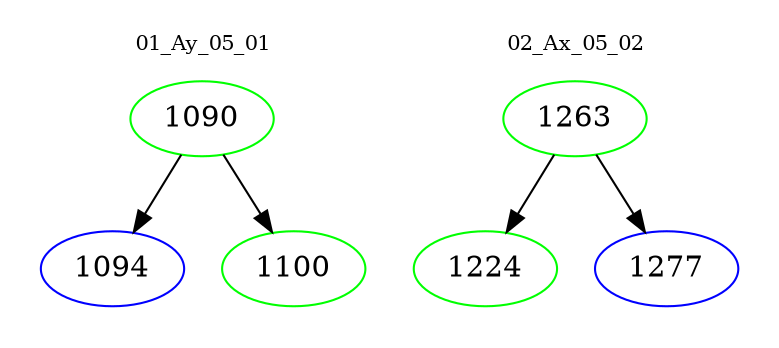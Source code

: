 digraph{
subgraph cluster_0 {
color = white
label = "01_Ay_05_01";
fontsize=10;
T0_1090 [label="1090", color="green"]
T0_1090 -> T0_1094 [color="black"]
T0_1094 [label="1094", color="blue"]
T0_1090 -> T0_1100 [color="black"]
T0_1100 [label="1100", color="green"]
}
subgraph cluster_1 {
color = white
label = "02_Ax_05_02";
fontsize=10;
T1_1263 [label="1263", color="green"]
T1_1263 -> T1_1224 [color="black"]
T1_1224 [label="1224", color="green"]
T1_1263 -> T1_1277 [color="black"]
T1_1277 [label="1277", color="blue"]
}
}
